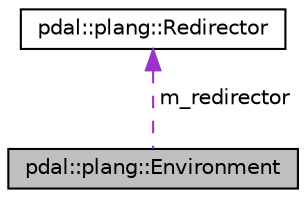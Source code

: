 digraph "pdal::plang::Environment"
{
  edge [fontname="Helvetica",fontsize="10",labelfontname="Helvetica",labelfontsize="10"];
  node [fontname="Helvetica",fontsize="10",shape=record];
  Node1 [label="pdal::plang::Environment",height=0.2,width=0.4,color="black", fillcolor="grey75", style="filled", fontcolor="black"];
  Node2 -> Node1 [dir="back",color="darkorchid3",fontsize="10",style="dashed",label=" m_redirector" ,fontname="Helvetica"];
  Node2 [label="pdal::plang::Redirector",height=0.2,width=0.4,color="black", fillcolor="white", style="filled",URL="$classpdal_1_1plang_1_1Redirector.html"];
}
